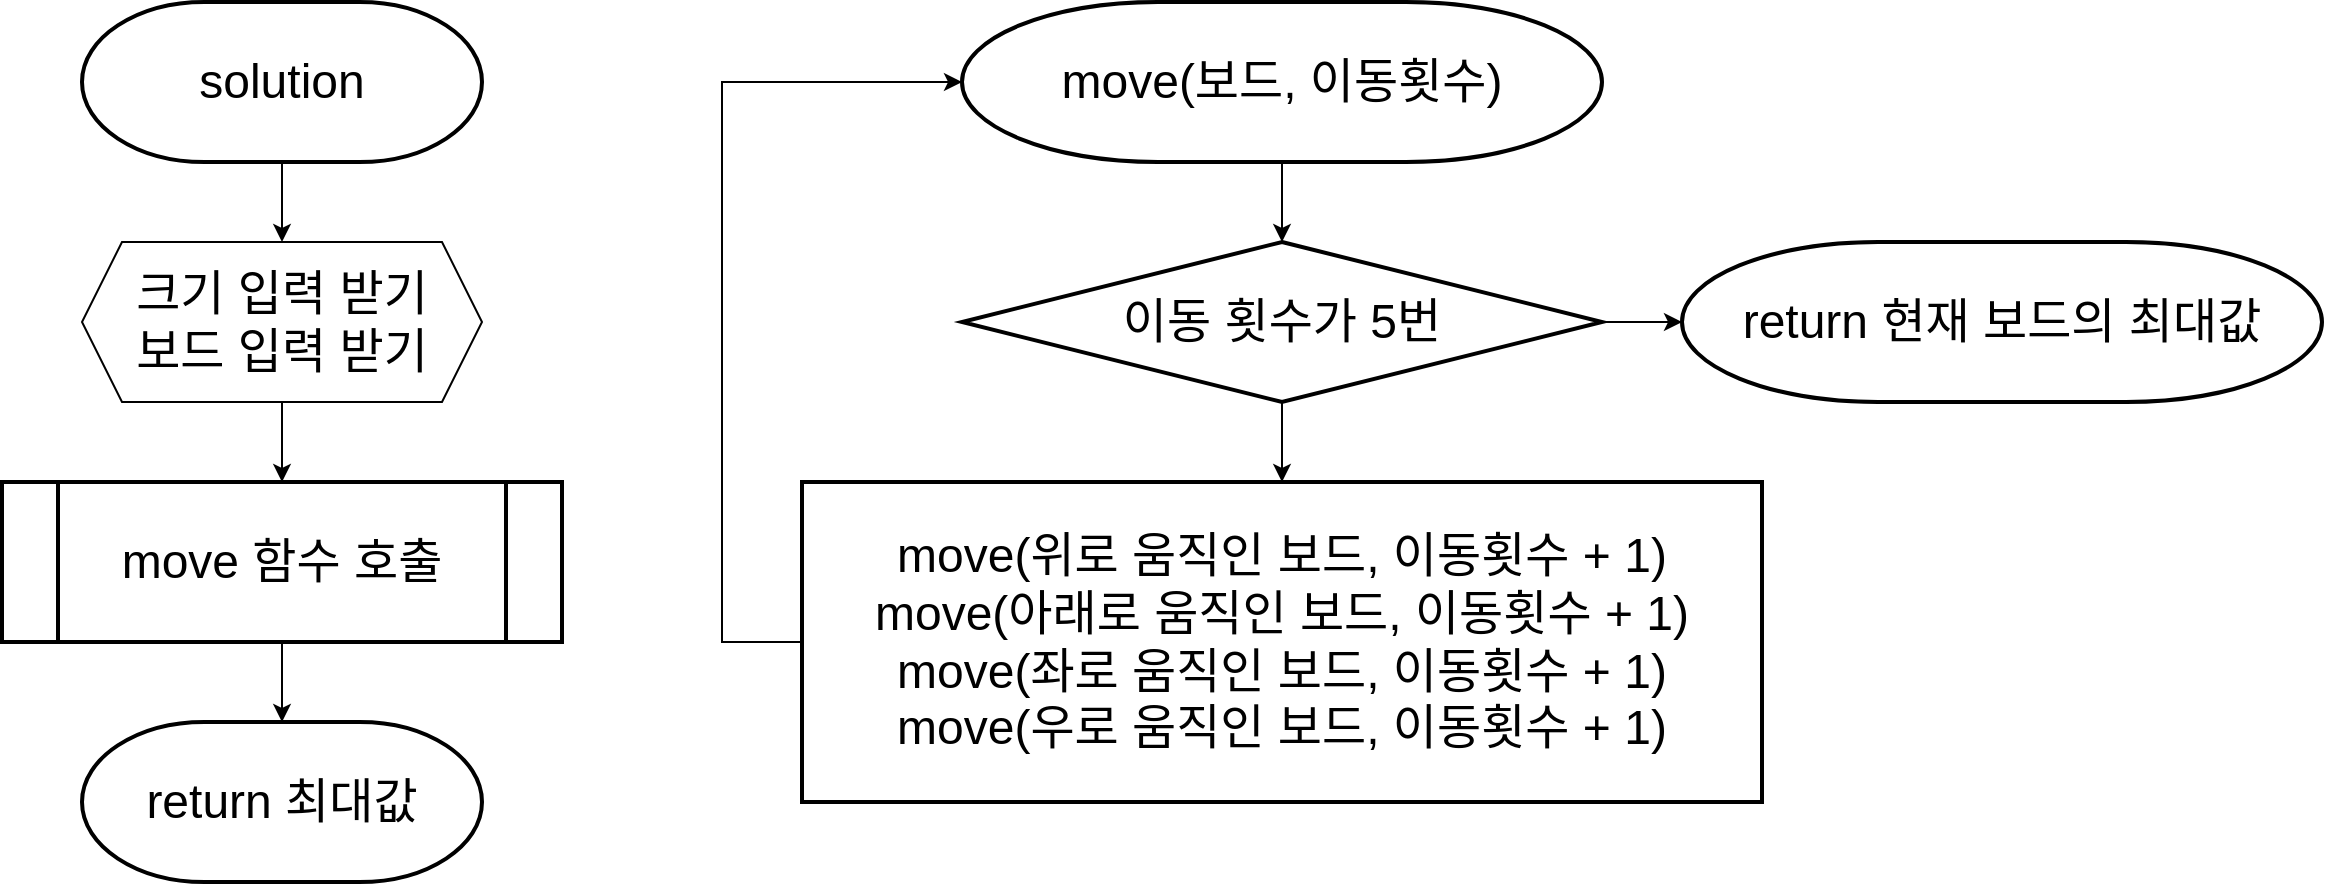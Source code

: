 <mxfile version="14.1.8" type="device" pages="4"><diagram id="eSefi34d8740SRNWqPBp" name="before"><mxGraphModel dx="788" dy="1528" grid="1" gridSize="10" guides="1" tooltips="1" connect="1" arrows="1" fold="1" page="1" pageScale="1" pageWidth="827" pageHeight="1169" math="0" shadow="0"><root><mxCell id="n_tZx9NlmBXd1Qik7h1B-0"/><mxCell id="n_tZx9NlmBXd1Qik7h1B-1" parent="n_tZx9NlmBXd1Qik7h1B-0"/><mxCell id="kzX4wVEzI08VUp_yzIk8-13" value="" style="edgeStyle=orthogonalEdgeStyle;rounded=0;orthogonalLoop=1;jettySize=auto;html=1;fontSize=24;" parent="n_tZx9NlmBXd1Qik7h1B-1" source="kzX4wVEzI08VUp_yzIk8-0" target="kzX4wVEzI08VUp_yzIk8-12" edge="1"><mxGeometry relative="1" as="geometry"/></mxCell><mxCell id="kzX4wVEzI08VUp_yzIk8-0" value="solution" style="strokeWidth=2;html=1;shape=mxgraph.flowchart.terminator;whiteSpace=wrap;fontSize=24;" parent="n_tZx9NlmBXd1Qik7h1B-1" vertex="1"><mxGeometry x="320" y="40" width="200" height="80" as="geometry"/></mxCell><mxCell id="kzX4wVEzI08VUp_yzIk8-17" value="" style="edgeStyle=orthogonalEdgeStyle;rounded=0;orthogonalLoop=1;jettySize=auto;html=1;fontSize=24;" parent="n_tZx9NlmBXd1Qik7h1B-1" source="kzX4wVEzI08VUp_yzIk8-12" target="kzX4wVEzI08VUp_yzIk8-15" edge="1"><mxGeometry relative="1" as="geometry"/></mxCell><mxCell id="kzX4wVEzI08VUp_yzIk8-12" value="크기 입력 받기&lt;br&gt;보드 입력 받기" style="shape=hexagon;perimeter=hexagonPerimeter2;whiteSpace=wrap;html=1;fixedSize=1;fontSize=24;" parent="n_tZx9NlmBXd1Qik7h1B-1" vertex="1"><mxGeometry x="320" y="160" width="200" height="80" as="geometry"/></mxCell><mxCell id="kzX4wVEzI08VUp_yzIk8-19" value="" style="edgeStyle=orthogonalEdgeStyle;rounded=0;orthogonalLoop=1;jettySize=auto;html=1;fontSize=24;" parent="n_tZx9NlmBXd1Qik7h1B-1" source="kzX4wVEzI08VUp_yzIk8-15" target="kzX4wVEzI08VUp_yzIk8-18" edge="1"><mxGeometry relative="1" as="geometry"/></mxCell><mxCell id="kzX4wVEzI08VUp_yzIk8-15" value="move 함수 호출" style="shape=process;whiteSpace=wrap;html=1;backgroundOutline=1;fontSize=24;strokeWidth=2;" parent="n_tZx9NlmBXd1Qik7h1B-1" vertex="1"><mxGeometry x="280" y="280" width="280" height="80" as="geometry"/></mxCell><mxCell id="kzX4wVEzI08VUp_yzIk8-18" value="return 최대값" style="strokeWidth=2;html=1;shape=mxgraph.flowchart.terminator;whiteSpace=wrap;fontSize=24;" parent="n_tZx9NlmBXd1Qik7h1B-1" vertex="1"><mxGeometry x="320" y="400" width="200" height="80" as="geometry"/></mxCell><mxCell id="wJg1X9l7CjQkFYr2FX_S-2" value="" style="edgeStyle=orthogonalEdgeStyle;rounded=0;orthogonalLoop=1;jettySize=auto;html=1;fontSize=24;" parent="n_tZx9NlmBXd1Qik7h1B-1" source="wJg1X9l7CjQkFYr2FX_S-0" target="wJg1X9l7CjQkFYr2FX_S-1" edge="1"><mxGeometry relative="1" as="geometry"/></mxCell><mxCell id="wJg1X9l7CjQkFYr2FX_S-0" value="move(보드, 이동횟수)" style="strokeWidth=2;html=1;shape=mxgraph.flowchart.terminator;whiteSpace=wrap;fontSize=24;" parent="n_tZx9NlmBXd1Qik7h1B-1" vertex="1"><mxGeometry x="760" y="40" width="320" height="80" as="geometry"/></mxCell><mxCell id="wJg1X9l7CjQkFYr2FX_S-4" value="" style="edgeStyle=orthogonalEdgeStyle;rounded=0;orthogonalLoop=1;jettySize=auto;html=1;fontSize=24;" parent="n_tZx9NlmBXd1Qik7h1B-1" source="wJg1X9l7CjQkFYr2FX_S-1" target="wJg1X9l7CjQkFYr2FX_S-3" edge="1"><mxGeometry relative="1" as="geometry"/></mxCell><mxCell id="wJg1X9l7CjQkFYr2FX_S-6" value="" style="edgeStyle=orthogonalEdgeStyle;rounded=0;orthogonalLoop=1;jettySize=auto;html=1;fontSize=24;" parent="n_tZx9NlmBXd1Qik7h1B-1" source="wJg1X9l7CjQkFYr2FX_S-1" target="wJg1X9l7CjQkFYr2FX_S-5" edge="1"><mxGeometry relative="1" as="geometry"/></mxCell><mxCell id="wJg1X9l7CjQkFYr2FX_S-1" value="이동 횟수가 5번" style="rhombus;whiteSpace=wrap;html=1;fontSize=24;strokeWidth=2;" parent="n_tZx9NlmBXd1Qik7h1B-1" vertex="1"><mxGeometry x="760" y="160" width="320" height="80" as="geometry"/></mxCell><mxCell id="wJg1X9l7CjQkFYr2FX_S-3" value="return 현재 보드의 최대값" style="strokeWidth=2;html=1;shape=mxgraph.flowchart.terminator;whiteSpace=wrap;fontSize=24;" parent="n_tZx9NlmBXd1Qik7h1B-1" vertex="1"><mxGeometry x="1120" y="160" width="320" height="80" as="geometry"/></mxCell><mxCell id="wJg1X9l7CjQkFYr2FX_S-7" style="edgeStyle=orthogonalEdgeStyle;rounded=0;orthogonalLoop=1;jettySize=auto;html=1;entryX=0;entryY=0.5;entryDx=0;entryDy=0;entryPerimeter=0;fontSize=24;" parent="n_tZx9NlmBXd1Qik7h1B-1" source="wJg1X9l7CjQkFYr2FX_S-5" target="wJg1X9l7CjQkFYr2FX_S-0" edge="1"><mxGeometry relative="1" as="geometry"><Array as="points"><mxPoint x="640" y="360"/><mxPoint x="640" y="80"/></Array></mxGeometry></mxCell><mxCell id="wJg1X9l7CjQkFYr2FX_S-5" value="&lt;span&gt;move(위로 움직인 보드, 이동횟수 + 1)&lt;br&gt;&lt;/span&gt;move(아래로 움직인 보드, 이동횟수 + 1)&lt;br&gt;move(좌로 움직인 보드, 이동횟수 + 1)&lt;br&gt;move(우로 움직인 보드, 이동횟수 + 1)&lt;span&gt;&lt;br&gt;&lt;/span&gt;" style="whiteSpace=wrap;html=1;fontSize=24;strokeWidth=2;" parent="n_tZx9NlmBXd1Qik7h1B-1" vertex="1"><mxGeometry x="680" y="280" width="480" height="160" as="geometry"/></mxCell></root></mxGraphModel></diagram><diagram id="dpXdE5fDTedjlaHcku0f" name="after(dfs)"><mxGraphModel dx="3329" dy="3248" grid="1" gridSize="10" guides="1" tooltips="1" connect="1" arrows="1" fold="1" page="1" pageScale="1" pageWidth="827" pageHeight="1169" math="0" shadow="0"><root><mxCell id="GtfcrHxvhSW-JW8dyQFM-0"/><mxCell id="GtfcrHxvhSW-JW8dyQFM-1" parent="GtfcrHxvhSW-JW8dyQFM-0"/><mxCell id="ysWqcH3GwdcSZIwF0Jr6-7" value="" style="edgeStyle=orthogonalEdgeStyle;rounded=0;orthogonalLoop=1;jettySize=auto;html=1;fontSize=24;" edge="1" parent="GtfcrHxvhSW-JW8dyQFM-1" source="ysWqcH3GwdcSZIwF0Jr6-8" target="ysWqcH3GwdcSZIwF0Jr6-11"><mxGeometry relative="1" as="geometry"/></mxCell><mxCell id="ysWqcH3GwdcSZIwF0Jr6-8" value="&lt;font color=&quot;#ffff99&quot;&gt;solution&lt;/font&gt;(보드, 이동횟수)" style="strokeWidth=2;html=1;shape=mxgraph.flowchart.terminator;whiteSpace=wrap;fontSize=24;" vertex="1" parent="GtfcrHxvhSW-JW8dyQFM-1"><mxGeometry x="-640" y="40" width="320" height="80" as="geometry"/></mxCell><mxCell id="ysWqcH3GwdcSZIwF0Jr6-9" value="" style="edgeStyle=orthogonalEdgeStyle;rounded=0;orthogonalLoop=1;jettySize=auto;html=1;fontSize=24;" edge="1" parent="GtfcrHxvhSW-JW8dyQFM-1" source="ysWqcH3GwdcSZIwF0Jr6-11" target="ysWqcH3GwdcSZIwF0Jr6-12"><mxGeometry relative="1" as="geometry"/></mxCell><mxCell id="ysWqcH3GwdcSZIwF0Jr6-18" value="" style="edgeStyle=orthogonalEdgeStyle;rounded=0;orthogonalLoop=1;jettySize=auto;html=1;" edge="1" parent="GtfcrHxvhSW-JW8dyQFM-1" source="ysWqcH3GwdcSZIwF0Jr6-11" target="ysWqcH3GwdcSZIwF0Jr6-17"><mxGeometry relative="1" as="geometry"/></mxCell><mxCell id="ysWqcH3GwdcSZIwF0Jr6-11" value="이동 횟수 == 5" style="rhombus;whiteSpace=wrap;html=1;fontSize=24;strokeWidth=2;" vertex="1" parent="GtfcrHxvhSW-JW8dyQFM-1"><mxGeometry x="-640" y="160" width="320" height="80" as="geometry"/></mxCell><mxCell id="ysWqcH3GwdcSZIwF0Jr6-12" value="return 현재 보드의 최대원소" style="strokeWidth=2;html=1;shape=mxgraph.flowchart.terminator;whiteSpace=wrap;fontSize=24;" vertex="1" parent="GtfcrHxvhSW-JW8dyQFM-1"><mxGeometry x="-280" y="160" width="320" height="80" as="geometry"/></mxCell><mxCell id="ysWqcH3GwdcSZIwF0Jr6-25" value="" style="edgeStyle=orthogonalEdgeStyle;rounded=0;orthogonalLoop=1;jettySize=auto;html=1;" edge="1" parent="GtfcrHxvhSW-JW8dyQFM-1" source="ysWqcH3GwdcSZIwF0Jr6-14" target="ysWqcH3GwdcSZIwF0Jr6-24"><mxGeometry relative="1" as="geometry"/></mxCell><mxCell id="ysWqcH3GwdcSZIwF0Jr6-14" value="max_element = &lt;font style=&quot;font-size: 24px&quot; color=&quot;#ff9999&quot;&gt;max&lt;/font&gt;( &lt;font color=&quot;#ffff99&quot;&gt;solution&lt;/font&gt;&lt;span&gt;(움직인 보드, 이동횟수 + 1), max_element)&lt;/span&gt;&lt;span&gt;&lt;br&gt;&lt;/span&gt;" style="whiteSpace=wrap;html=1;fontSize=24;strokeWidth=2;" vertex="1" parent="GtfcrHxvhSW-JW8dyQFM-1"><mxGeometry x="-880" y="400" width="800" height="80" as="geometry"/></mxCell><mxCell id="ysWqcH3GwdcSZIwF0Jr6-15" value="return max_element" style="strokeWidth=2;html=1;shape=mxgraph.flowchart.terminator;whiteSpace=wrap;fontSize=24;" vertex="1" parent="GtfcrHxvhSW-JW8dyQFM-1"><mxGeometry x="-640" y="1240" width="320" height="80" as="geometry"/></mxCell><mxCell id="ysWqcH3GwdcSZIwF0Jr6-23" value="" style="edgeStyle=orthogonalEdgeStyle;rounded=0;orthogonalLoop=1;jettySize=auto;html=1;" edge="1" parent="GtfcrHxvhSW-JW8dyQFM-1" source="ysWqcH3GwdcSZIwF0Jr6-17" target="ysWqcH3GwdcSZIwF0Jr6-14"><mxGeometry relative="1" as="geometry"/></mxCell><mxCell id="ysWqcH3GwdcSZIwF0Jr6-17" value="int max_element = 0" style="shape=hexagon;perimeter=hexagonPerimeter2;whiteSpace=wrap;html=1;fixedSize=1;fontSize=24;strokeWidth=2;" vertex="1" parent="GtfcrHxvhSW-JW8dyQFM-1"><mxGeometry x="-640" y="280" width="320" height="80" as="geometry"/></mxCell><mxCell id="oSnna1jrK6d4LfGWv5WM-0" value="" style="edgeStyle=orthogonalEdgeStyle;rounded=0;orthogonalLoop=1;jettySize=auto;html=1;" edge="1" parent="GtfcrHxvhSW-JW8dyQFM-1" source="ysWqcH3GwdcSZIwF0Jr6-24" target="ysWqcH3GwdcSZIwF0Jr6-27"><mxGeometry relative="1" as="geometry"/></mxCell><mxCell id="ysWqcH3GwdcSZIwF0Jr6-24" value="보드 90도 회전" style="whiteSpace=wrap;html=1;fontSize=24;strokeWidth=2;" vertex="1" parent="GtfcrHxvhSW-JW8dyQFM-1"><mxGeometry x="-580" y="520" width="200" height="80" as="geometry"/></mxCell><mxCell id="ysWqcH3GwdcSZIwF0Jr6-26" value="" style="edgeStyle=orthogonalEdgeStyle;rounded=0;orthogonalLoop=1;jettySize=auto;html=1;" edge="1" parent="GtfcrHxvhSW-JW8dyQFM-1" source="ysWqcH3GwdcSZIwF0Jr6-27" target="ysWqcH3GwdcSZIwF0Jr6-28"><mxGeometry relative="1" as="geometry"/></mxCell><mxCell id="ysWqcH3GwdcSZIwF0Jr6-27" value="max_element = &lt;font style=&quot;font-size: 24px&quot; color=&quot;#ff9999&quot;&gt;max&lt;/font&gt;( &lt;font color=&quot;#ffff99&quot;&gt;solution&lt;/font&gt;&lt;span&gt;(움직인 보드, 이동횟수 + 1), max_element)&lt;/span&gt;&lt;span&gt;&lt;br&gt;&lt;/span&gt;" style="whiteSpace=wrap;html=1;fontSize=24;strokeWidth=2;" vertex="1" parent="GtfcrHxvhSW-JW8dyQFM-1"><mxGeometry x="-880" y="640" width="800" height="80" as="geometry"/></mxCell><mxCell id="ysWqcH3GwdcSZIwF0Jr6-35" value="" style="edgeStyle=orthogonalEdgeStyle;rounded=0;orthogonalLoop=1;jettySize=auto;html=1;" edge="1" parent="GtfcrHxvhSW-JW8dyQFM-1" source="ysWqcH3GwdcSZIwF0Jr6-28" target="ysWqcH3GwdcSZIwF0Jr6-30"><mxGeometry relative="1" as="geometry"/></mxCell><mxCell id="ysWqcH3GwdcSZIwF0Jr6-28" value="보드 90도 회전" style="whiteSpace=wrap;html=1;fontSize=24;strokeWidth=2;" vertex="1" parent="GtfcrHxvhSW-JW8dyQFM-1"><mxGeometry x="-580" y="760" width="200" height="80" as="geometry"/></mxCell><mxCell id="ysWqcH3GwdcSZIwF0Jr6-29" value="" style="edgeStyle=orthogonalEdgeStyle;rounded=0;orthogonalLoop=1;jettySize=auto;html=1;" edge="1" parent="GtfcrHxvhSW-JW8dyQFM-1" source="ysWqcH3GwdcSZIwF0Jr6-30" target="ysWqcH3GwdcSZIwF0Jr6-31"><mxGeometry relative="1" as="geometry"/></mxCell><mxCell id="ysWqcH3GwdcSZIwF0Jr6-30" value="max_element = &lt;font style=&quot;font-size: 24px&quot; color=&quot;#ff9999&quot;&gt;max&lt;/font&gt;( &lt;font color=&quot;#ffff99&quot;&gt;solution&lt;/font&gt;&lt;span&gt;(움직인 보드, 이동횟수 + 1), max_element)&lt;/span&gt;&lt;span&gt;&lt;br&gt;&lt;/span&gt;" style="whiteSpace=wrap;html=1;fontSize=24;strokeWidth=2;" vertex="1" parent="GtfcrHxvhSW-JW8dyQFM-1"><mxGeometry x="-880" y="880" width="800" height="80" as="geometry"/></mxCell><mxCell id="ysWqcH3GwdcSZIwF0Jr6-33" value="" style="edgeStyle=orthogonalEdgeStyle;rounded=0;orthogonalLoop=1;jettySize=auto;html=1;" edge="1" parent="GtfcrHxvhSW-JW8dyQFM-1" source="ysWqcH3GwdcSZIwF0Jr6-31" target="ysWqcH3GwdcSZIwF0Jr6-32"><mxGeometry relative="1" as="geometry"/></mxCell><mxCell id="ysWqcH3GwdcSZIwF0Jr6-31" value="보드 90도 회전" style="whiteSpace=wrap;html=1;fontSize=24;strokeWidth=2;" vertex="1" parent="GtfcrHxvhSW-JW8dyQFM-1"><mxGeometry x="-580" y="1000" width="200" height="80" as="geometry"/></mxCell><mxCell id="ysWqcH3GwdcSZIwF0Jr6-34" value="" style="edgeStyle=orthogonalEdgeStyle;rounded=0;orthogonalLoop=1;jettySize=auto;html=1;" edge="1" parent="GtfcrHxvhSW-JW8dyQFM-1" source="ysWqcH3GwdcSZIwF0Jr6-32" target="ysWqcH3GwdcSZIwF0Jr6-15"><mxGeometry relative="1" as="geometry"/></mxCell><mxCell id="ysWqcH3GwdcSZIwF0Jr6-32" value="max_element = &lt;font style=&quot;font-size: 24px&quot; color=&quot;#ff9999&quot;&gt;max&lt;/font&gt;( &lt;font color=&quot;#ffff99&quot;&gt;solution&lt;/font&gt;&lt;span&gt;(움직인 보드, 이동횟수 + 1), max_element)&lt;/span&gt;&lt;span&gt;&lt;br&gt;&lt;/span&gt;" style="whiteSpace=wrap;html=1;fontSize=24;strokeWidth=2;" vertex="1" parent="GtfcrHxvhSW-JW8dyQFM-1"><mxGeometry x="-880" y="1120" width="800" height="80" as="geometry"/></mxCell></root></mxGraphModel></diagram><diagram id="6eK6Gs2mC8fAtKDCUbQt" name="after(rotate)"><mxGraphModel dx="1615" dy="1528" grid="1" gridSize="10" guides="1" tooltips="1" connect="1" arrows="1" fold="1" page="1" pageScale="1" pageWidth="827" pageHeight="1169" math="0" shadow="0"><root><mxCell id="UXDSDv9oQI2O1-F26BBA-0"/><mxCell id="UXDSDv9oQI2O1-F26BBA-1" parent="UXDSDv9oQI2O1-F26BBA-0"/><mxCell id="ZF8DrbqTvDhvAnO_TUvp-11" value="" style="edgeStyle=orthogonalEdgeStyle;rounded=0;orthogonalLoop=1;jettySize=auto;html=1;" edge="1" parent="UXDSDv9oQI2O1-F26BBA-1" source="ZF8DrbqTvDhvAnO_TUvp-0" target="ZF8DrbqTvDhvAnO_TUvp-10"><mxGeometry relative="1" as="geometry"/></mxCell><mxCell id="ZF8DrbqTvDhvAnO_TUvp-0" value="&lt;font color=&quot;#ffffff&quot;&gt;rotate&lt;/font&gt;(참조보드)" style="strokeWidth=2;html=1;shape=mxgraph.flowchart.terminator;whiteSpace=wrap;fontSize=24;" vertex="1" parent="UXDSDv9oQI2O1-F26BBA-1"><mxGeometry x="-520" y="40" width="240" height="80" as="geometry"/></mxCell><mxCell id="ZF8DrbqTvDhvAnO_TUvp-15" value="" style="edgeStyle=orthogonalEdgeStyle;rounded=0;orthogonalLoop=1;jettySize=auto;html=1;" edge="1" parent="UXDSDv9oQI2O1-F26BBA-1" source="ZF8DrbqTvDhvAnO_TUvp-1" target="ZF8DrbqTvDhvAnO_TUvp-14"><mxGeometry relative="1" as="geometry"/></mxCell><mxCell id="ZF8DrbqTvDhvAnO_TUvp-1" value="" style="shape=internalStorage;whiteSpace=wrap;html=1;backgroundOutline=1;dx=0;dy=30;" vertex="1" parent="UXDSDv9oQI2O1-F26BBA-1"><mxGeometry x="-680" y="280" width="560" height="240" as="geometry"/></mxCell><mxCell id="ZF8DrbqTvDhvAnO_TUvp-3" value="&lt;font style=&quot;font-size: 20px&quot;&gt;i = 0; i &amp;lt; 보드 크기; i++&lt;/font&gt;" style="text;html=1;strokeColor=none;fillColor=none;align=center;verticalAlign=middle;whiteSpace=wrap;rounded=0;" vertex="1" parent="UXDSDv9oQI2O1-F26BBA-1"><mxGeometry x="-560" y="280" width="320" height="30" as="geometry"/></mxCell><mxCell id="ZF8DrbqTvDhvAnO_TUvp-4" value="&lt;font style=&quot;font-size: 24px&quot;&gt;&lt;br&gt;참조보드[i][j] = 임시보드[보드 사이즈 - j - 1][i]&lt;/font&gt;" style="shape=internalStorage;whiteSpace=wrap;html=1;backgroundOutline=1;dx=0;dy=30;" vertex="1" parent="UXDSDv9oQI2O1-F26BBA-1"><mxGeometry x="-640" y="330" width="480" height="150" as="geometry"/></mxCell><mxCell id="ZF8DrbqTvDhvAnO_TUvp-5" value="&lt;font style=&quot;font-size: 20px&quot;&gt;j = 0; j &amp;lt; 보드 크기; j++&lt;/font&gt;" style="text;html=1;strokeColor=none;fillColor=none;align=center;verticalAlign=middle;whiteSpace=wrap;rounded=0;" vertex="1" parent="UXDSDv9oQI2O1-F26BBA-1"><mxGeometry x="-560" y="330" width="320" height="30" as="geometry"/></mxCell><mxCell id="ZF8DrbqTvDhvAnO_TUvp-13" style="edgeStyle=orthogonalEdgeStyle;rounded=0;orthogonalLoop=1;jettySize=auto;html=1;entryX=0.5;entryY=0;entryDx=0;entryDy=0;" edge="1" parent="UXDSDv9oQI2O1-F26BBA-1" source="ZF8DrbqTvDhvAnO_TUvp-10" target="ZF8DrbqTvDhvAnO_TUvp-3"><mxGeometry relative="1" as="geometry"/></mxCell><mxCell id="ZF8DrbqTvDhvAnO_TUvp-10" value="임시보드 = 참조참조" style="shape=hexagon;perimeter=hexagonPerimeter2;whiteSpace=wrap;html=1;fixedSize=1;fontSize=24;strokeWidth=2;" vertex="1" parent="UXDSDv9oQI2O1-F26BBA-1"><mxGeometry x="-560" y="160" width="320" height="80" as="geometry"/></mxCell><mxCell id="ZF8DrbqTvDhvAnO_TUvp-14" value="&lt;font color=&quot;#ffffff&quot;&gt;Return&lt;br&gt;&lt;/font&gt;" style="strokeWidth=2;html=1;shape=mxgraph.flowchart.terminator;whiteSpace=wrap;fontSize=24;" vertex="1" parent="UXDSDv9oQI2O1-F26BBA-1"><mxGeometry x="-480" y="560" width="160" height="80" as="geometry"/></mxCell></root></mxGraphModel></diagram><diagram id="Py-YHzC3b8USTcyuVkiA" name="after(move)"><mxGraphModel dx="2502" dy="3248" grid="1" gridSize="10" guides="1" tooltips="1" connect="1" arrows="1" fold="1" page="1" pageScale="1" pageWidth="827" pageHeight="1169" math="0" shadow="0"><root><mxCell id="LELzilS3DF2IjNjh-Dk_-0"/><mxCell id="LELzilS3DF2IjNjh-Dk_-1" parent="LELzilS3DF2IjNjh-Dk_-0"/><mxCell id="PxvWyEP68qJBJJeKcYdB-0" value="" style="edgeStyle=orthogonalEdgeStyle;rounded=0;orthogonalLoop=1;jettySize=auto;html=1;" edge="1" parent="LELzilS3DF2IjNjh-Dk_-1" source="PxvWyEP68qJBJJeKcYdB-1" target="PxvWyEP68qJBJJeKcYdB-8"><mxGeometry relative="1" as="geometry"/></mxCell><mxCell id="PxvWyEP68qJBJJeKcYdB-1" value="&lt;font color=&quot;#ffffff&quot;&gt;move&lt;/font&gt;(보드)" style="strokeWidth=2;html=1;shape=mxgraph.flowchart.terminator;whiteSpace=wrap;fontSize=24;" vertex="1" parent="LELzilS3DF2IjNjh-Dk_-1"><mxGeometry x="-420" y="40" width="240" height="80" as="geometry"/></mxCell><mxCell id="2tl8NwrHBbaDFTjB_WcE-3" value="" style="edgeStyle=orthogonalEdgeStyle;rounded=0;orthogonalLoop=1;jettySize=auto;html=1;" edge="1" parent="LELzilS3DF2IjNjh-Dk_-1" source="PxvWyEP68qJBJJeKcYdB-3" target="PxvWyEP68qJBJJeKcYdB-9"><mxGeometry relative="1" as="geometry"/></mxCell><mxCell id="PxvWyEP68qJBJJeKcYdB-3" value="" style="shape=internalStorage;whiteSpace=wrap;html=1;backgroundOutline=1;dx=0;dy=30;" vertex="1" parent="LELzilS3DF2IjNjh-Dk_-1"><mxGeometry x="-780" y="280" width="960" height="1080" as="geometry"/></mxCell><mxCell id="DUmwaosNS8_4ROyAejvF-40" style="edgeStyle=orthogonalEdgeStyle;rounded=0;orthogonalLoop=1;jettySize=auto;html=1;entryX=0.5;entryY=0;entryDx=0;entryDy=0;" edge="1" parent="LELzilS3DF2IjNjh-Dk_-1" source="PxvWyEP68qJBJJeKcYdB-4" target="DUmwaosNS8_4ROyAejvF-35"><mxGeometry relative="1" as="geometry"/></mxCell><mxCell id="PxvWyEP68qJBJJeKcYdB-4" value="&lt;font style=&quot;font-size: 20px&quot;&gt;x = 0; x &amp;lt; 보드 크기; x++&lt;/font&gt;" style="text;html=1;strokeColor=none;fillColor=none;align=center;verticalAlign=middle;whiteSpace=wrap;rounded=0;" vertex="1" parent="LELzilS3DF2IjNjh-Dk_-1"><mxGeometry x="-460" y="280" width="320" height="30" as="geometry"/></mxCell><mxCell id="PxvWyEP68qJBJJeKcYdB-5" value="" style="shape=internalStorage;whiteSpace=wrap;html=1;backgroundOutline=1;dx=0;dy=30;" vertex="1" parent="LELzilS3DF2IjNjh-Dk_-1"><mxGeometry x="-740" y="450" width="880" height="880" as="geometry"/></mxCell><mxCell id="DUmwaosNS8_4ROyAejvF-36" value="" style="edgeStyle=orthogonalEdgeStyle;rounded=0;orthogonalLoop=1;jettySize=auto;html=1;" edge="1" parent="LELzilS3DF2IjNjh-Dk_-1" source="PxvWyEP68qJBJJeKcYdB-6" target="DUmwaosNS8_4ROyAejvF-2"><mxGeometry relative="1" as="geometry"/></mxCell><mxCell id="PxvWyEP68qJBJJeKcYdB-6" value="&lt;font style=&quot;font-size: 20px&quot;&gt;y = 1; y &amp;lt; 보드 크기; y++&lt;/font&gt;" style="text;html=1;strokeColor=none;fillColor=none;align=center;verticalAlign=middle;whiteSpace=wrap;rounded=0;" vertex="1" parent="LELzilS3DF2IjNjh-Dk_-1"><mxGeometry x="-460" y="439" width="320" height="30" as="geometry"/></mxCell><mxCell id="PxvWyEP68qJBJJeKcYdB-7" style="edgeStyle=orthogonalEdgeStyle;rounded=0;orthogonalLoop=1;jettySize=auto;html=1;entryX=0.5;entryY=0;entryDx=0;entryDy=0;" edge="1" parent="LELzilS3DF2IjNjh-Dk_-1" source="PxvWyEP68qJBJJeKcYdB-8" target="PxvWyEP68qJBJJeKcYdB-4"><mxGeometry relative="1" as="geometry"/></mxCell><mxCell id="PxvWyEP68qJBJJeKcYdB-8" value="bool can_add&lt;br&gt;int y_temp" style="shape=hexagon;perimeter=hexagonPerimeter2;whiteSpace=wrap;html=1;fixedSize=1;fontSize=24;strokeWidth=2;" vertex="1" parent="LELzilS3DF2IjNjh-Dk_-1"><mxGeometry x="-460" y="160" width="320" height="80" as="geometry"/></mxCell><mxCell id="PxvWyEP68qJBJJeKcYdB-9" value="&lt;font color=&quot;#ffffff&quot;&gt;Return&lt;br&gt;&lt;/font&gt;" style="strokeWidth=2;html=1;shape=mxgraph.flowchart.terminator;whiteSpace=wrap;fontSize=24;" vertex="1" parent="LELzilS3DF2IjNjh-Dk_-1"><mxGeometry x="-380" y="1400" width="160" height="80" as="geometry"/></mxCell><mxCell id="DUmwaosNS8_4ROyAejvF-3" style="edgeStyle=orthogonalEdgeStyle;rounded=0;orthogonalLoop=1;jettySize=auto;html=1;" edge="1" parent="LELzilS3DF2IjNjh-Dk_-1" source="DUmwaosNS8_4ROyAejvF-2"><mxGeometry relative="1" as="geometry"><mxPoint x="140" y="560" as="targetPoint"/><Array as="points"><mxPoint x="140" y="560"/></Array></mxGeometry></mxCell><mxCell id="DUmwaosNS8_4ROyAejvF-44" value="&lt;font style=&quot;font-size: 16px&quot;&gt;True&lt;/font&gt;" style="edgeLabel;html=1;align=center;verticalAlign=middle;resizable=0;points=[];" vertex="1" connectable="0" parent="DUmwaosNS8_4ROyAejvF-3"><mxGeometry x="-0.724" relative="1" as="geometry"><mxPoint as="offset"/></mxGeometry></mxCell><mxCell id="DUmwaosNS8_4ROyAejvF-7" value="" style="edgeStyle=orthogonalEdgeStyle;rounded=0;orthogonalLoop=1;jettySize=auto;html=1;" edge="1" parent="LELzilS3DF2IjNjh-Dk_-1" source="DUmwaosNS8_4ROyAejvF-2" target="DUmwaosNS8_4ROyAejvF-6"><mxGeometry relative="1" as="geometry"/></mxCell><mxCell id="DUmwaosNS8_4ROyAejvF-2" value="&lt;span style=&quot;font-size: 24px&quot;&gt;보드[y][x] == 0&lt;/span&gt;" style="rhombus;whiteSpace=wrap;html=1;" vertex="1" parent="LELzilS3DF2IjNjh-Dk_-1"><mxGeometry x="-460" y="520" width="320" height="80" as="geometry"/></mxCell><mxCell id="DUmwaosNS8_4ROyAejvF-22" value="" style="edgeStyle=orthogonalEdgeStyle;rounded=0;orthogonalLoop=1;jettySize=auto;html=1;" edge="1" parent="LELzilS3DF2IjNjh-Dk_-1" source="DUmwaosNS8_4ROyAejvF-6" target="DUmwaosNS8_4ROyAejvF-21"><mxGeometry relative="1" as="geometry"/></mxCell><mxCell id="DUmwaosNS8_4ROyAejvF-6" value="&lt;span style=&quot;font-size: 24px&quot;&gt;임시y = y&lt;/span&gt;" style="whiteSpace=wrap;html=1;" vertex="1" parent="LELzilS3DF2IjNjh-Dk_-1"><mxGeometry x="-380" y="640" width="160" height="80" as="geometry"/></mxCell><mxCell id="DUmwaosNS8_4ROyAejvF-25" value="" style="edgeStyle=orthogonalEdgeStyle;rounded=0;orthogonalLoop=1;jettySize=auto;html=1;" edge="1" parent="LELzilS3DF2IjNjh-Dk_-1" source="DUmwaosNS8_4ROyAejvF-13" target="DUmwaosNS8_4ROyAejvF-24"><mxGeometry relative="1" as="geometry"/></mxCell><mxCell id="DUmwaosNS8_4ROyAejvF-34" value="" style="edgeStyle=orthogonalEdgeStyle;rounded=0;orthogonalLoop=1;jettySize=auto;html=1;" edge="1" parent="LELzilS3DF2IjNjh-Dk_-1" source="DUmwaosNS8_4ROyAejvF-13" target="DUmwaosNS8_4ROyAejvF-33"><mxGeometry relative="1" as="geometry"/></mxCell><mxCell id="DUmwaosNS8_4ROyAejvF-45" value="" style="edgeStyle=orthogonalEdgeStyle;rounded=0;orthogonalLoop=1;jettySize=auto;html=1;" edge="1" parent="LELzilS3DF2IjNjh-Dk_-1" source="DUmwaosNS8_4ROyAejvF-13" target="DUmwaosNS8_4ROyAejvF-24"><mxGeometry relative="1" as="geometry"/></mxCell><mxCell id="2tl8NwrHBbaDFTjB_WcE-2" value="&lt;font style=&quot;font-size: 16px&quot;&gt;False&lt;/font&gt;" style="edgeLabel;html=1;align=center;verticalAlign=middle;resizable=0;points=[];" vertex="1" connectable="0" parent="DUmwaosNS8_4ROyAejvF-45"><mxGeometry x="-0.715" y="-1" relative="1" as="geometry"><mxPoint x="1" y="1.45" as="offset"/></mxGeometry></mxCell><mxCell id="DUmwaosNS8_4ROyAejvF-13" value="&lt;font style=&quot;font-size: 24px&quot;&gt;임시y == 0&lt;/font&gt;" style="rhombus;whiteSpace=wrap;html=1;" vertex="1" parent="LELzilS3DF2IjNjh-Dk_-1"><mxGeometry x="-580" y="880" width="240" height="80" as="geometry"/></mxCell><mxCell id="DUmwaosNS8_4ROyAejvF-23" value="" style="edgeStyle=orthogonalEdgeStyle;rounded=0;orthogonalLoop=1;jettySize=auto;html=1;" edge="1" parent="LELzilS3DF2IjNjh-Dk_-1" source="DUmwaosNS8_4ROyAejvF-21" target="DUmwaosNS8_4ROyAejvF-13"><mxGeometry relative="1" as="geometry"/></mxCell><mxCell id="DUmwaosNS8_4ROyAejvF-21" value="&lt;font style=&quot;font-size: 24px&quot;&gt;보드[임시y - 1][x] 가 0 일때 까지 임시y 빼기&lt;/font&gt;" style="whiteSpace=wrap;html=1;" vertex="1" parent="LELzilS3DF2IjNjh-Dk_-1"><mxGeometry x="-540" y="760" width="480" height="80" as="geometry"/></mxCell><mxCell id="DUmwaosNS8_4ROyAejvF-27" value="" style="edgeStyle=orthogonalEdgeStyle;rounded=0;orthogonalLoop=1;jettySize=auto;html=1;" edge="1" parent="LELzilS3DF2IjNjh-Dk_-1" source="DUmwaosNS8_4ROyAejvF-24" target="DUmwaosNS8_4ROyAejvF-26"><mxGeometry relative="1" as="geometry"/></mxCell><mxCell id="2tl8NwrHBbaDFTjB_WcE-1" value="&lt;font style=&quot;font-size: 16px&quot;&gt;False&lt;/font&gt;" style="edgeLabel;html=1;align=center;verticalAlign=middle;resizable=0;points=[];" vertex="1" connectable="0" parent="DUmwaosNS8_4ROyAejvF-27"><mxGeometry x="-0.7" relative="1" as="geometry"><mxPoint y="-2.74" as="offset"/></mxGeometry></mxCell><mxCell id="DUmwaosNS8_4ROyAejvF-47" value="" style="edgeStyle=orthogonalEdgeStyle;rounded=0;orthogonalLoop=1;jettySize=auto;html=1;" edge="1" parent="LELzilS3DF2IjNjh-Dk_-1" source="DUmwaosNS8_4ROyAejvF-24" target="DUmwaosNS8_4ROyAejvF-42"><mxGeometry relative="1" as="geometry"/></mxCell><mxCell id="DUmwaosNS8_4ROyAejvF-24" value="&lt;font style=&quot;font-size: 24px&quot;&gt;보드[임시y - 1][x] == 보드[y][x]&lt;/font&gt;" style="rhombus;whiteSpace=wrap;html=1;" vertex="1" parent="LELzilS3DF2IjNjh-Dk_-1"><mxGeometry x="-700" y="1020" width="480" height="80" as="geometry"/></mxCell><mxCell id="DUmwaosNS8_4ROyAejvF-48" value="" style="edgeStyle=orthogonalEdgeStyle;rounded=0;orthogonalLoop=1;jettySize=auto;html=1;" edge="1" parent="LELzilS3DF2IjNjh-Dk_-1" source="DUmwaosNS8_4ROyAejvF-26" target="DUmwaosNS8_4ROyAejvF-43"><mxGeometry relative="1" as="geometry"/></mxCell><mxCell id="DUmwaosNS8_4ROyAejvF-53" style="edgeStyle=orthogonalEdgeStyle;rounded=0;orthogonalLoop=1;jettySize=auto;html=1;" edge="1" parent="LELzilS3DF2IjNjh-Dk_-1" source="DUmwaosNS8_4ROyAejvF-26"><mxGeometry relative="1" as="geometry"><mxPoint x="-460" y="1320" as="targetPoint"/><Array as="points"><mxPoint x="-460" y="1320"/></Array></mxGeometry></mxCell><mxCell id="DUmwaosNS8_4ROyAejvF-26" value="&lt;font style=&quot;font-size: 24px&quot;&gt;y != y_temp&lt;/font&gt;" style="rhombus;whiteSpace=wrap;html=1;" vertex="1" parent="LELzilS3DF2IjNjh-Dk_-1"><mxGeometry x="-620" y="1185" width="320" height="80" as="geometry"/></mxCell><mxCell id="DUmwaosNS8_4ROyAejvF-49" style="edgeStyle=orthogonalEdgeStyle;rounded=0;orthogonalLoop=1;jettySize=auto;html=1;" edge="1" parent="LELzilS3DF2IjNjh-Dk_-1" source="DUmwaosNS8_4ROyAejvF-33"><mxGeometry relative="1" as="geometry"><mxPoint x="140" y="920" as="targetPoint"/><Array as="points"><mxPoint x="140" y="920"/></Array></mxGeometry></mxCell><mxCell id="DUmwaosNS8_4ROyAejvF-33" value="&lt;font style=&quot;font-size: 24px&quot;&gt;보드[0][x] = 보드[y][x]&lt;br&gt;보드[y][x] = 0&lt;br&gt;&lt;/font&gt;" style="whiteSpace=wrap;html=1;" vertex="1" parent="LELzilS3DF2IjNjh-Dk_-1"><mxGeometry x="-300" y="880" width="320" height="80" as="geometry"/></mxCell><mxCell id="DUmwaosNS8_4ROyAejvF-38" style="edgeStyle=orthogonalEdgeStyle;rounded=0;orthogonalLoop=1;jettySize=auto;html=1;entryX=0.5;entryY=0;entryDx=0;entryDy=0;" edge="1" parent="LELzilS3DF2IjNjh-Dk_-1" source="DUmwaosNS8_4ROyAejvF-35" target="PxvWyEP68qJBJJeKcYdB-6"><mxGeometry relative="1" as="geometry"/></mxCell><mxCell id="DUmwaosNS8_4ROyAejvF-35" value="&lt;span style=&quot;font-size: 24px&quot;&gt;can_add = true&lt;/span&gt;" style="whiteSpace=wrap;html=1;" vertex="1" parent="LELzilS3DF2IjNjh-Dk_-1"><mxGeometry x="-410" y="330" width="220" height="80" as="geometry"/></mxCell><mxCell id="DUmwaosNS8_4ROyAejvF-50" style="edgeStyle=orthogonalEdgeStyle;rounded=0;orthogonalLoop=1;jettySize=auto;html=1;exitX=1;exitY=0.5;exitDx=0;exitDy=0;" edge="1" parent="LELzilS3DF2IjNjh-Dk_-1" source="DUmwaosNS8_4ROyAejvF-42"><mxGeometry relative="1" as="geometry"><mxPoint x="140" y="1060" as="targetPoint"/><Array as="points"><mxPoint x="140" y="1060"/></Array></mxGeometry></mxCell><mxCell id="DUmwaosNS8_4ROyAejvF-42" value="&lt;font style=&quot;font-size: 24px&quot;&gt;보드[임시y - 1][x] *= 2&lt;br&gt;보드[y][x] = 0&lt;br&gt;can_add = false&lt;br&gt;&lt;/font&gt;" style="whiteSpace=wrap;html=1;" vertex="1" parent="LELzilS3DF2IjNjh-Dk_-1"><mxGeometry x="-180" y="1000" width="280" height="120" as="geometry"/></mxCell><mxCell id="DUmwaosNS8_4ROyAejvF-51" style="edgeStyle=orthogonalEdgeStyle;rounded=0;orthogonalLoop=1;jettySize=auto;html=1;entryX=0.75;entryY=1;entryDx=0;entryDy=0;" edge="1" parent="LELzilS3DF2IjNjh-Dk_-1" source="DUmwaosNS8_4ROyAejvF-43" target="PxvWyEP68qJBJJeKcYdB-5"><mxGeometry relative="1" as="geometry"><Array as="points"><mxPoint x="-80" y="1300"/><mxPoint x="-80" y="1300"/></Array></mxGeometry></mxCell><mxCell id="DUmwaosNS8_4ROyAejvF-43" value="&lt;font style=&quot;font-size: 24px&quot;&gt;보드[임시y - 1][x] += 보드[y][x]&lt;br&gt;보드[y][x] = 0&lt;br&gt;can_add = false&lt;br&gt;&lt;/font&gt;" style="whiteSpace=wrap;html=1;" vertex="1" parent="LELzilS3DF2IjNjh-Dk_-1"><mxGeometry x="-260" y="1160" width="360" height="130" as="geometry"/></mxCell><mxCell id="DUmwaosNS8_4ROyAejvF-46" value="&lt;font style=&quot;font-size: 16px&quot;&gt;False&lt;br&gt;&lt;/font&gt;" style="edgeLabel;html=1;align=center;verticalAlign=middle;resizable=0;points=[];" vertex="1" connectable="0" parent="LELzilS3DF2IjNjh-Dk_-1"><mxGeometry x="-300.001" y="610" as="geometry"/></mxCell><mxCell id="2tl8NwrHBbaDFTjB_WcE-0" value="&lt;font style=&quot;font-size: 16px&quot;&gt;False&lt;/font&gt;" style="edgeLabel;html=1;align=center;verticalAlign=middle;resizable=0;points=[];" vertex="1" connectable="0" parent="LELzilS3DF2IjNjh-Dk_-1"><mxGeometry x="-460" y="1279.997" as="geometry"/></mxCell></root></mxGraphModel></diagram></mxfile>